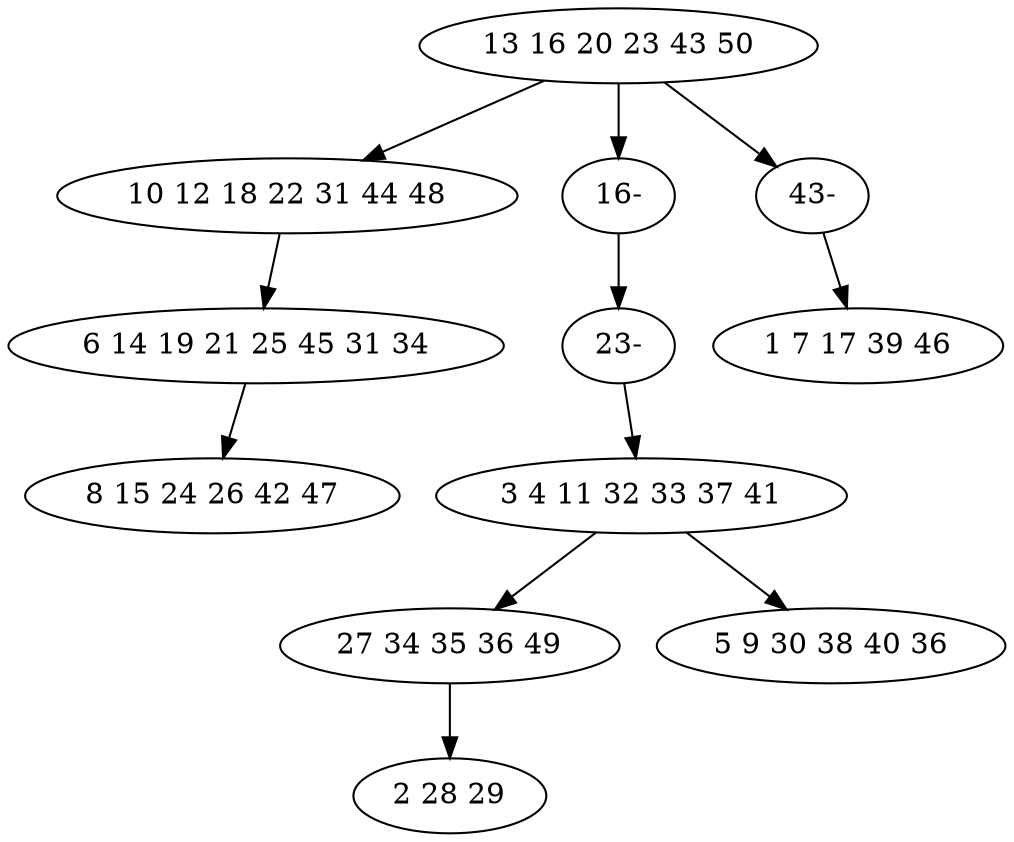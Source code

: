 digraph true_tree {
	"0" -> "1"
	"0" -> "10"
	"0" -> "9"
	"2" -> "4"
	"1" -> "5"
	"5" -> "6"
	"2" -> "7"
	"4" -> "8"
	"9" -> "3"
	"10" -> "11"
	"11" -> "2"
	"0" [label="13 16 20 23 43 50"];
	"1" [label="10 12 18 22 31 44 48"];
	"2" [label="3 4 11 32 33 37 41"];
	"3" [label="1 7 17 39 46"];
	"4" [label="27 34 35 36 49"];
	"5" [label="6 14 19 21 25 45 31 34"];
	"6" [label="8 15 24 26 42 47"];
	"7" [label="5 9 30 38 40 36"];
	"8" [label="2 28 29"];
	"9" [label="43-"];
	"10" [label="16-"];
	"11" [label="23-"];
}
